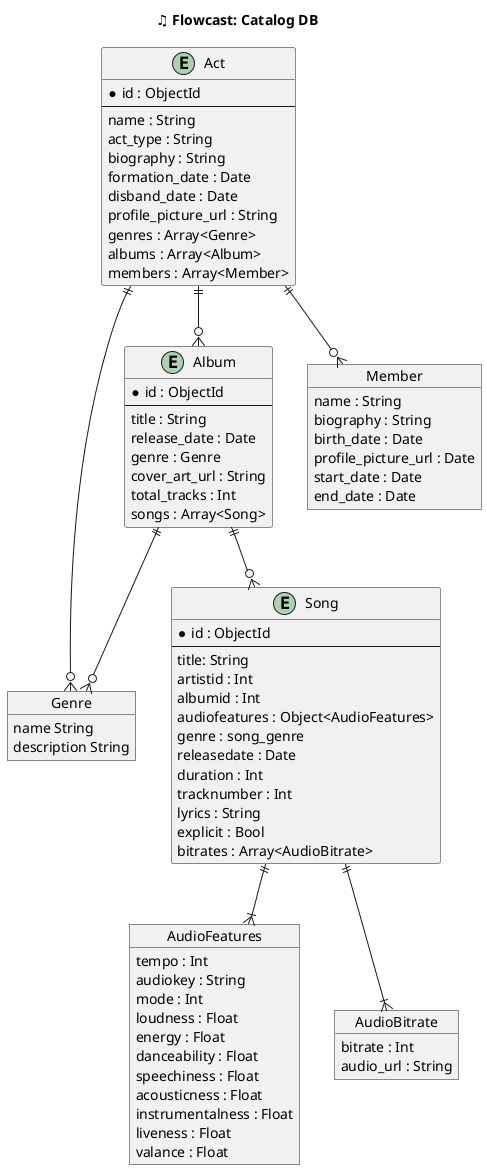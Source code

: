 @startuml
title ♫ Flowcast: Catalog DB

' hide the spot
' hide circle

' avoid problems with angled crows feet
' skinparam linetype ortho

entity Act {
  * id : ObjectId
  --
  name : String
  act_type : String
  biography : String
  formation_date : Date
  disband_date : Date
  profile_picture_url : String
  genres : Array<Genre>
  albums : Array<Album>
  members : Array<Member>
}

object Genre {
  name String
  description String
}

entity Album {
  * id : ObjectId
  --
  title : String
  release_date : Date
  genre : Genre
  cover_art_url : String
  total_tracks : Int
  songs : Array<Song>
}

object Member {
  name : String
  biography : String
  birth_date : Date
  profile_picture_url : Date
  start_date : Date
  end_date : Date
}

entity Song {
  * id : ObjectId
  --
	title: String
	artistid : Int
	albumid : Int
	audiofeatures : Object<AudioFeatures>
	genre : song_genre
	releasedate : Date
	duration : Int
	tracknumber : Int
	lyrics : String
	explicit : Bool
	bitrates : Array<AudioBitrate>
}

object AudioFeatures {
	tempo : Int
	audiokey : String
	mode : Int
	loudness : Float
	energy : Float
	danceability : Float
	speechiness : Float
	acousticness : Float
	instrumentalness : Float
	liveness : Float
	valance : Float
}

object AudioBitrate {
  bitrate : Int
  audio_url : String
}

Act ||--o{ Genre
Act ||--o{ Album
Act ||--o{ Member
Album ||--o{ Genre
Album ||--o{ Song
Song ||--|{ AudioBitrate
Song ||--|{ AudioFeatures

@enduml
